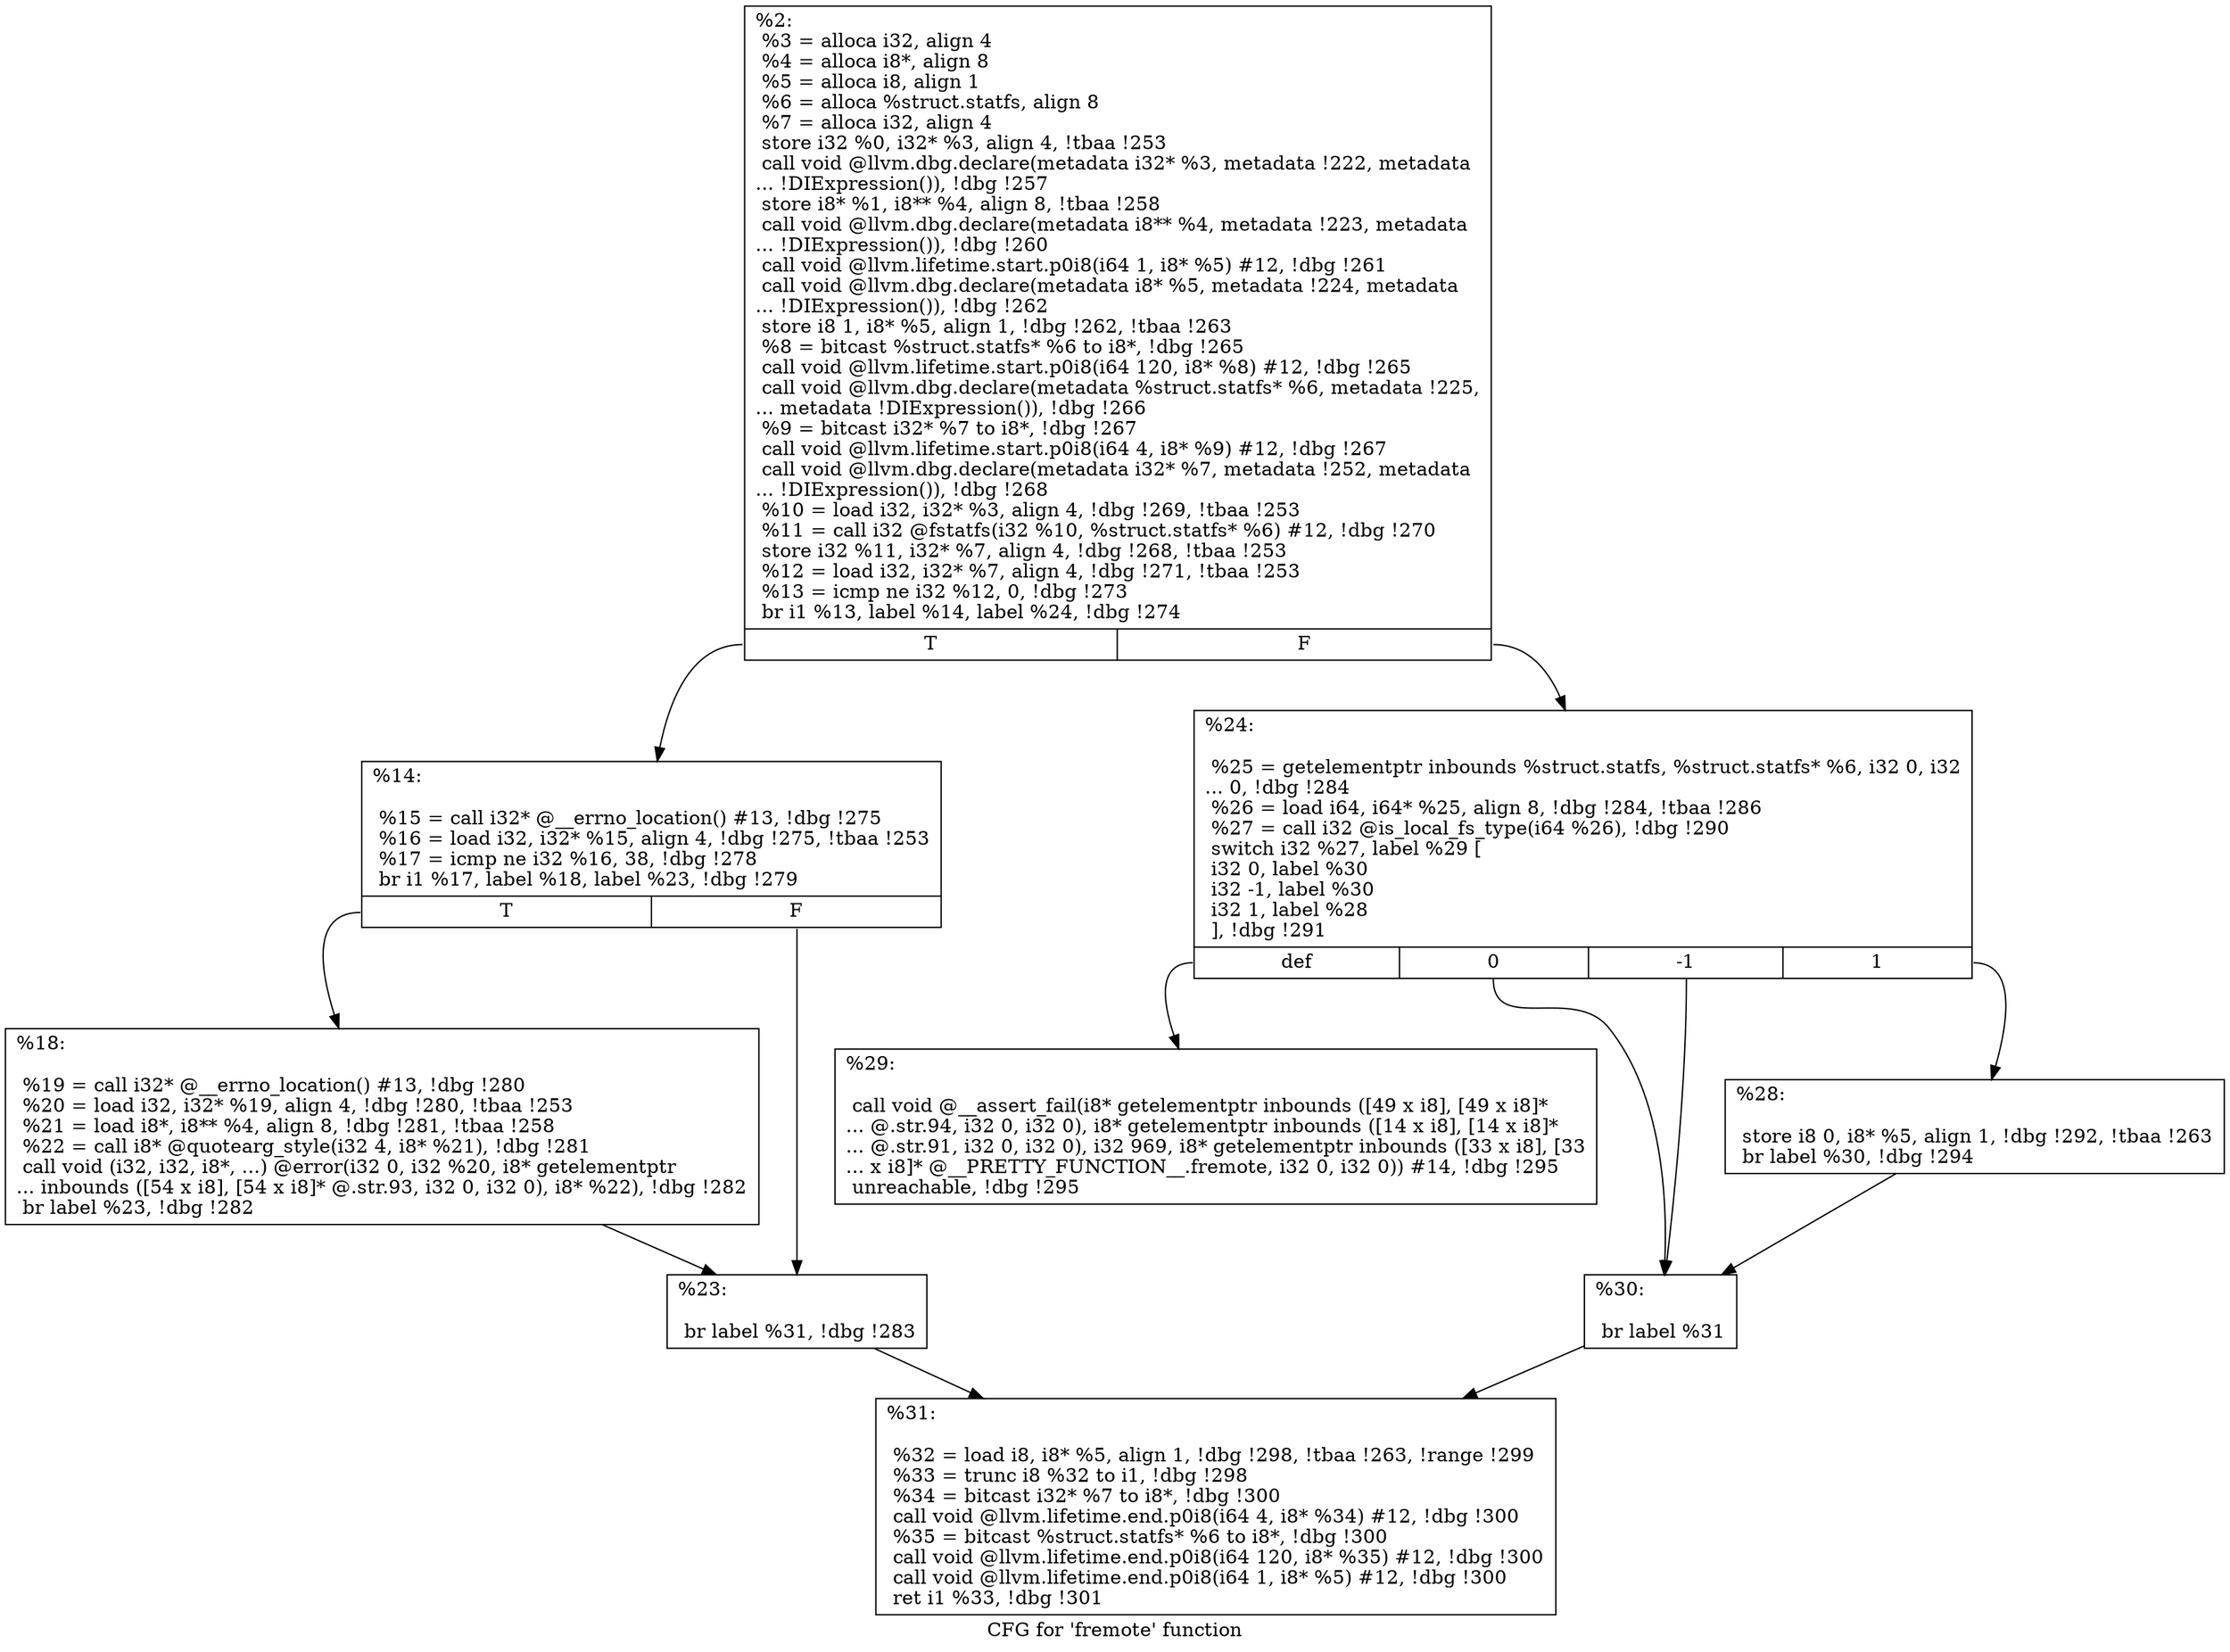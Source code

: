 digraph "CFG for 'fremote' function" {
	label="CFG for 'fremote' function";

	Node0x1453400 [shape=record,label="{%2:\l  %3 = alloca i32, align 4\l  %4 = alloca i8*, align 8\l  %5 = alloca i8, align 1\l  %6 = alloca %struct.statfs, align 8\l  %7 = alloca i32, align 4\l  store i32 %0, i32* %3, align 4, !tbaa !253\l  call void @llvm.dbg.declare(metadata i32* %3, metadata !222, metadata\l... !DIExpression()), !dbg !257\l  store i8* %1, i8** %4, align 8, !tbaa !258\l  call void @llvm.dbg.declare(metadata i8** %4, metadata !223, metadata\l... !DIExpression()), !dbg !260\l  call void @llvm.lifetime.start.p0i8(i64 1, i8* %5) #12, !dbg !261\l  call void @llvm.dbg.declare(metadata i8* %5, metadata !224, metadata\l... !DIExpression()), !dbg !262\l  store i8 1, i8* %5, align 1, !dbg !262, !tbaa !263\l  %8 = bitcast %struct.statfs* %6 to i8*, !dbg !265\l  call void @llvm.lifetime.start.p0i8(i64 120, i8* %8) #12, !dbg !265\l  call void @llvm.dbg.declare(metadata %struct.statfs* %6, metadata !225,\l... metadata !DIExpression()), !dbg !266\l  %9 = bitcast i32* %7 to i8*, !dbg !267\l  call void @llvm.lifetime.start.p0i8(i64 4, i8* %9) #12, !dbg !267\l  call void @llvm.dbg.declare(metadata i32* %7, metadata !252, metadata\l... !DIExpression()), !dbg !268\l  %10 = load i32, i32* %3, align 4, !dbg !269, !tbaa !253\l  %11 = call i32 @fstatfs(i32 %10, %struct.statfs* %6) #12, !dbg !270\l  store i32 %11, i32* %7, align 4, !dbg !268, !tbaa !253\l  %12 = load i32, i32* %7, align 4, !dbg !271, !tbaa !253\l  %13 = icmp ne i32 %12, 0, !dbg !273\l  br i1 %13, label %14, label %24, !dbg !274\l|{<s0>T|<s1>F}}"];
	Node0x1453400:s0 -> Node0x1453450;
	Node0x1453400:s1 -> Node0x1453540;
	Node0x1453450 [shape=record,label="{%14:\l\l  %15 = call i32* @__errno_location() #13, !dbg !275\l  %16 = load i32, i32* %15, align 4, !dbg !275, !tbaa !253\l  %17 = icmp ne i32 %16, 38, !dbg !278\l  br i1 %17, label %18, label %23, !dbg !279\l|{<s0>T|<s1>F}}"];
	Node0x1453450:s0 -> Node0x14534a0;
	Node0x1453450:s1 -> Node0x14534f0;
	Node0x14534a0 [shape=record,label="{%18:\l\l  %19 = call i32* @__errno_location() #13, !dbg !280\l  %20 = load i32, i32* %19, align 4, !dbg !280, !tbaa !253\l  %21 = load i8*, i8** %4, align 8, !dbg !281, !tbaa !258\l  %22 = call i8* @quotearg_style(i32 4, i8* %21), !dbg !281\l  call void (i32, i32, i8*, ...) @error(i32 0, i32 %20, i8* getelementptr\l... inbounds ([54 x i8], [54 x i8]* @.str.93, i32 0, i32 0), i8* %22), !dbg !282\l  br label %23, !dbg !282\l}"];
	Node0x14534a0 -> Node0x14534f0;
	Node0x14534f0 [shape=record,label="{%23:\l\l  br label %31, !dbg !283\l}"];
	Node0x14534f0 -> Node0x1453680;
	Node0x1453540 [shape=record,label="{%24:\l\l  %25 = getelementptr inbounds %struct.statfs, %struct.statfs* %6, i32 0, i32\l... 0, !dbg !284\l  %26 = load i64, i64* %25, align 8, !dbg !284, !tbaa !286\l  %27 = call i32 @is_local_fs_type(i64 %26), !dbg !290\l  switch i32 %27, label %29 [\l    i32 0, label %30\l    i32 -1, label %30\l    i32 1, label %28\l  ], !dbg !291\l|{<s0>def|<s1>0|<s2>-1|<s3>1}}"];
	Node0x1453540:s0 -> Node0x14535e0;
	Node0x1453540:s1 -> Node0x1453630;
	Node0x1453540:s2 -> Node0x1453630;
	Node0x1453540:s3 -> Node0x1453590;
	Node0x1453590 [shape=record,label="{%28:\l\l  store i8 0, i8* %5, align 1, !dbg !292, !tbaa !263\l  br label %30, !dbg !294\l}"];
	Node0x1453590 -> Node0x1453630;
	Node0x14535e0 [shape=record,label="{%29:\l\l  call void @__assert_fail(i8* getelementptr inbounds ([49 x i8], [49 x i8]*\l... @.str.94, i32 0, i32 0), i8* getelementptr inbounds ([14 x i8], [14 x i8]*\l... @.str.91, i32 0, i32 0), i32 969, i8* getelementptr inbounds ([33 x i8], [33\l... x i8]* @__PRETTY_FUNCTION__.fremote, i32 0, i32 0)) #14, !dbg !295\l  unreachable, !dbg !295\l}"];
	Node0x1453630 [shape=record,label="{%30:\l\l  br label %31\l}"];
	Node0x1453630 -> Node0x1453680;
	Node0x1453680 [shape=record,label="{%31:\l\l  %32 = load i8, i8* %5, align 1, !dbg !298, !tbaa !263, !range !299\l  %33 = trunc i8 %32 to i1, !dbg !298\l  %34 = bitcast i32* %7 to i8*, !dbg !300\l  call void @llvm.lifetime.end.p0i8(i64 4, i8* %34) #12, !dbg !300\l  %35 = bitcast %struct.statfs* %6 to i8*, !dbg !300\l  call void @llvm.lifetime.end.p0i8(i64 120, i8* %35) #12, !dbg !300\l  call void @llvm.lifetime.end.p0i8(i64 1, i8* %5) #12, !dbg !300\l  ret i1 %33, !dbg !301\l}"];
}
